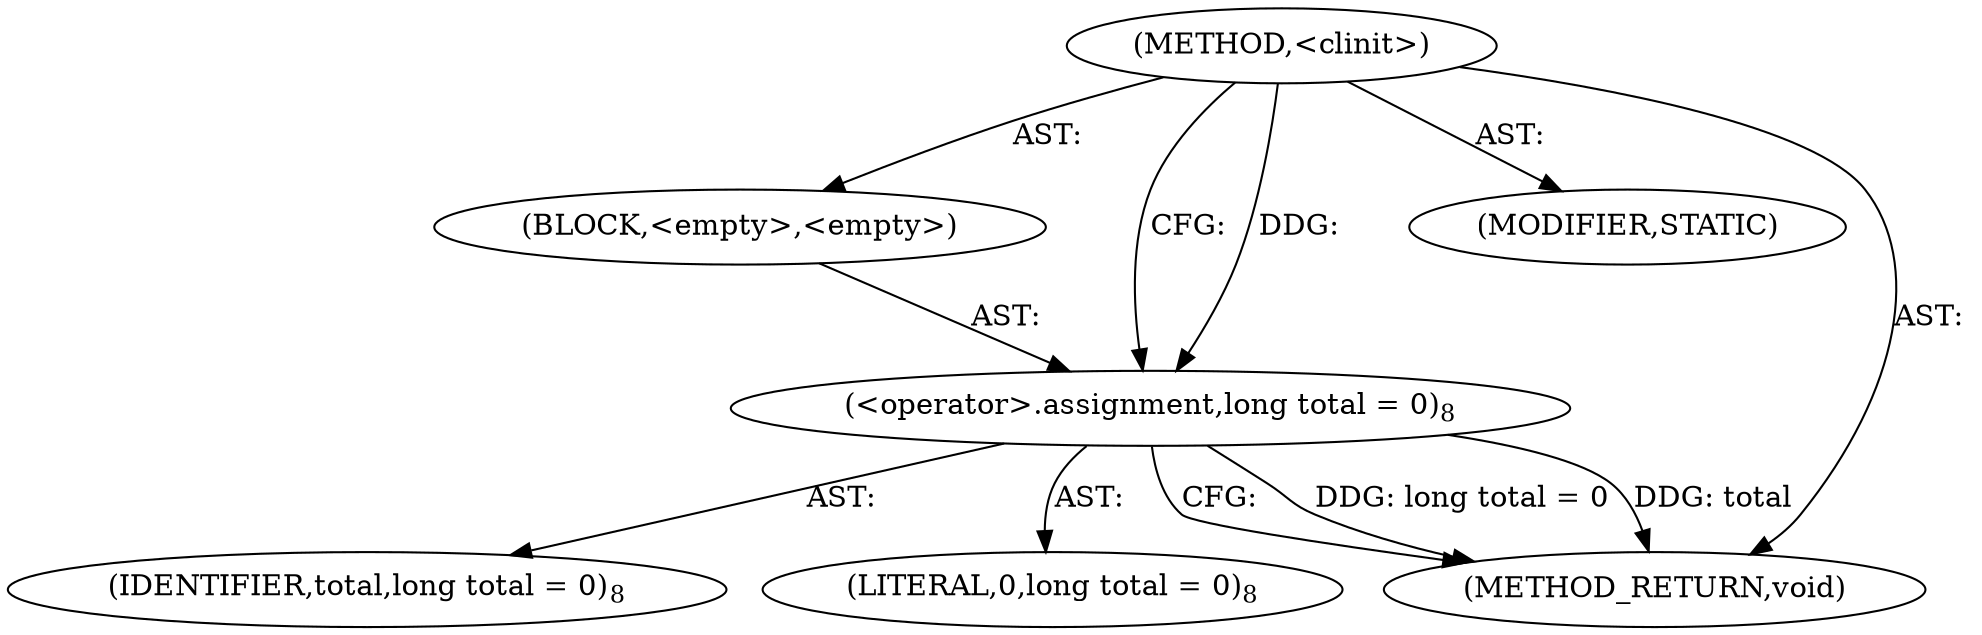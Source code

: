 digraph "&lt;clinit&gt;" {  
"163" [label = <(METHOD,&lt;clinit&gt;)> ]
"164" [label = <(BLOCK,&lt;empty&gt;,&lt;empty&gt;)> ]
"165" [label = <(&lt;operator&gt;.assignment,long total = 0)<SUB>8</SUB>> ]
"166" [label = <(IDENTIFIER,total,long total = 0)<SUB>8</SUB>> ]
"167" [label = <(LITERAL,0,long total = 0)<SUB>8</SUB>> ]
"168" [label = <(MODIFIER,STATIC)> ]
"169" [label = <(METHOD_RETURN,void)> ]
  "163" -> "164"  [ label = "AST: "] 
  "163" -> "168"  [ label = "AST: "] 
  "163" -> "169"  [ label = "AST: "] 
  "164" -> "165"  [ label = "AST: "] 
  "165" -> "166"  [ label = "AST: "] 
  "165" -> "167"  [ label = "AST: "] 
  "165" -> "169"  [ label = "CFG: "] 
  "163" -> "165"  [ label = "CFG: "] 
  "165" -> "169"  [ label = "DDG: long total = 0"] 
  "165" -> "169"  [ label = "DDG: total"] 
  "163" -> "165"  [ label = "DDG: "] 
}
